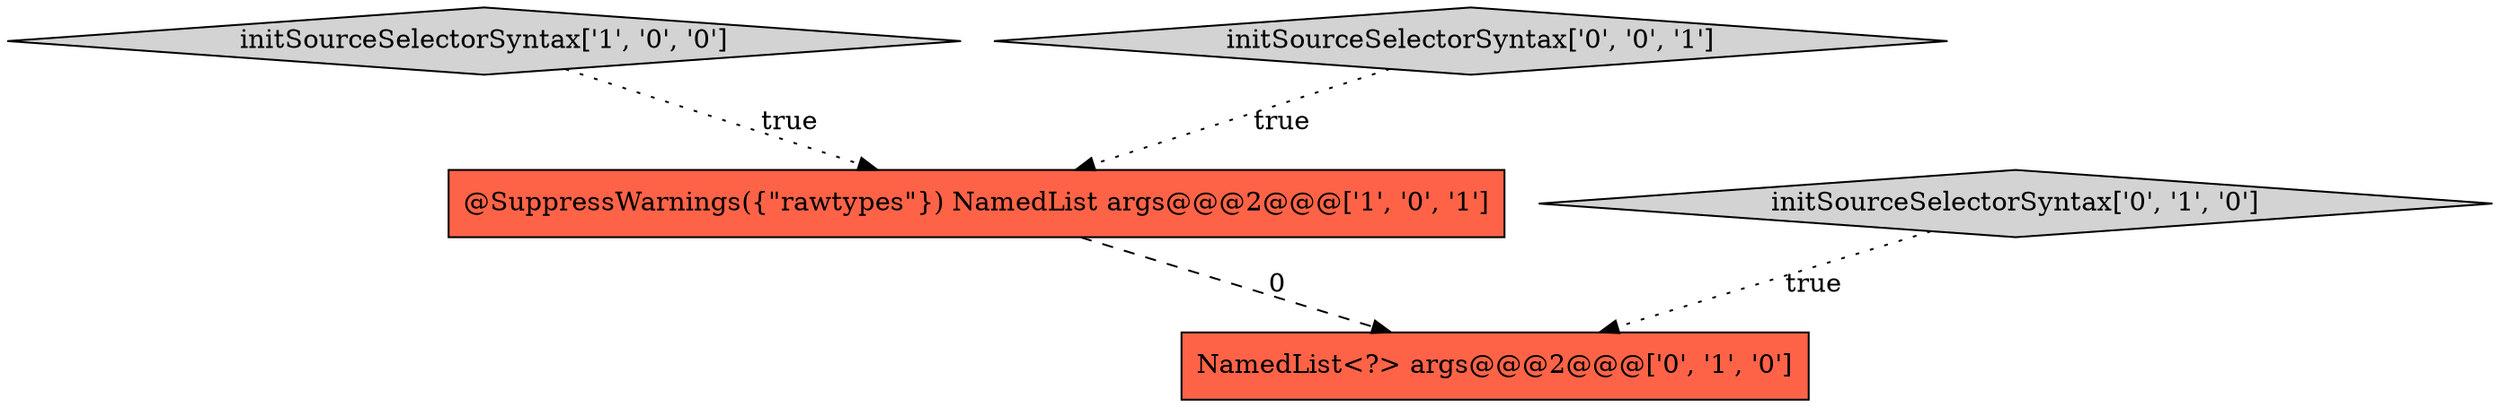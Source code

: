 digraph {
1 [style = filled, label = "initSourceSelectorSyntax['1', '0', '0']", fillcolor = lightgray, shape = diamond image = "AAA0AAABBB1BBB"];
4 [style = filled, label = "initSourceSelectorSyntax['0', '0', '1']", fillcolor = lightgray, shape = diamond image = "AAA0AAABBB3BBB"];
2 [style = filled, label = "initSourceSelectorSyntax['0', '1', '0']", fillcolor = lightgray, shape = diamond image = "AAA0AAABBB2BBB"];
0 [style = filled, label = "@SuppressWarnings({\"rawtypes\"}) NamedList args@@@2@@@['1', '0', '1']", fillcolor = tomato, shape = box image = "AAA0AAABBB1BBB"];
3 [style = filled, label = "NamedList<?> args@@@2@@@['0', '1', '0']", fillcolor = tomato, shape = box image = "AAA1AAABBB2BBB"];
2->3 [style = dotted, label="true"];
1->0 [style = dotted, label="true"];
0->3 [style = dashed, label="0"];
4->0 [style = dotted, label="true"];
}
